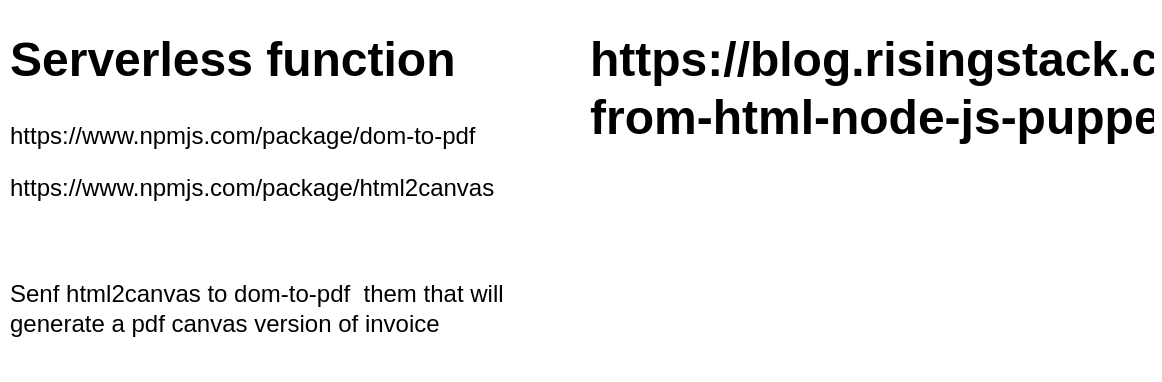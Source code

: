 <mxfile>
    <diagram id="3qArlXINoDacVDzAPOtf" name="Page-1">
        <mxGraphModel dx="701" dy="438" grid="1" gridSize="10" guides="1" tooltips="1" connect="1" arrows="1" fold="1" page="1" pageScale="1" pageWidth="850" pageHeight="1100" math="0" shadow="0">
            <root>
                <mxCell id="0"/>
                <mxCell id="1" parent="0"/>
                <mxCell id="2" value="&lt;h1&gt;Serverless function&lt;/h1&gt;&lt;p&gt;https://www.npmjs.com/package/dom-to-pdf&lt;/p&gt;&lt;p&gt;https://www.npmjs.com/package/html2canvas&lt;br&gt;&lt;/p&gt;&lt;p&gt;&lt;br&gt;&lt;/p&gt;&lt;p&gt;Senf html2canvas to dom-to-pdf&amp;nbsp; them that will generate a pdf canvas version of invoice&lt;/p&gt;" style="text;html=1;strokeColor=none;fillColor=none;spacing=5;spacingTop=-20;whiteSpace=wrap;overflow=hidden;rounded=0;" vertex="1" parent="1">
                    <mxGeometry x="90" y="90" width="290" height="180" as="geometry"/>
                </mxCell>
                <mxCell id="3" value="&lt;h1&gt;https://blog.risingstack.com/pdf-from-html-node-js-puppeteer/&lt;br&gt;&lt;/h1&gt;" style="text;html=1;strokeColor=none;fillColor=none;spacing=5;spacingTop=-20;whiteSpace=wrap;overflow=hidden;rounded=0;" vertex="1" parent="1">
                    <mxGeometry x="380" y="90" width="290" height="180" as="geometry"/>
                </mxCell>
            </root>
        </mxGraphModel>
    </diagram>
</mxfile>
